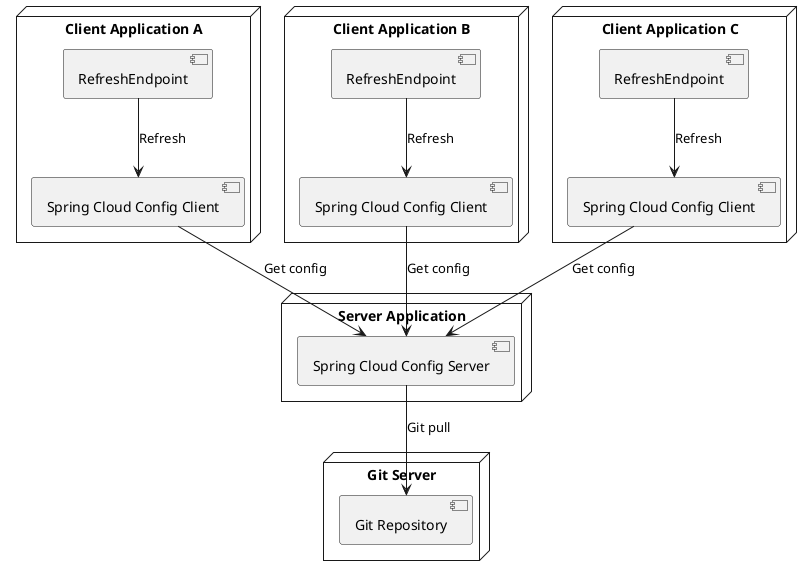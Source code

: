 @startuml
skinparam monochrome true
'scale 10

node "Client Application A" {
  "RefreshEndpoint" as [RefreshEndpointA]
  "Spring Cloud Config Client" as [SpringCloudConfigA]
  [RefreshEndpointA] -d-> [SpringCloudConfigA]: Refresh
}

node "Client Application B" {
  "RefreshEndpoint" as [RefreshEndpointB]
  "Spring Cloud Config Client" as [SpringCloudConfigB]
  [RefreshEndpointB] -d-> [SpringCloudConfigB]: Refresh
}

node "Client Application C" {
  "RefreshEndpoint" as [RefreshEndpointC]
  "Spring Cloud Config Client" as [SpringCloudConfigC]
  [RefreshEndpointC] -d-> [SpringCloudConfigC]: Refresh
}

node "Server Application" {
   [Spring Cloud Config Server]
}


node "Git Server" {
   [Git Repository]
}

[Git Repository] <-u- [Spring Cloud Config Server]: Git pull

[SpringCloudConfigA] -d-> [Spring Cloud Config Server]: Get config
[SpringCloudConfigB] -d-> [Spring Cloud Config Server]: Get config
[SpringCloudConfigC] -d-> [Spring Cloud Config Server]: Get config

@enduml
